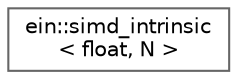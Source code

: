 digraph "Graphical Class Hierarchy"
{
 // LATEX_PDF_SIZE
  bgcolor="transparent";
  edge [fontname=Helvetica,fontsize=10,labelfontname=Helvetica,labelfontsize=10];
  node [fontname=Helvetica,fontsize=10,shape=box,height=0.2,width=0.4];
  rankdir="LR";
  Node0 [id="Node000000",label="ein::simd_intrinsic\l\< float, N \>",height=0.2,width=0.4,color="grey40", fillcolor="white", style="filled",URL="$d7/dc1/namespaceein.html#d7/d89/structein_1_1simd__intrinsic_3_01float_00_01N_01_4",tooltip=" "];
}
